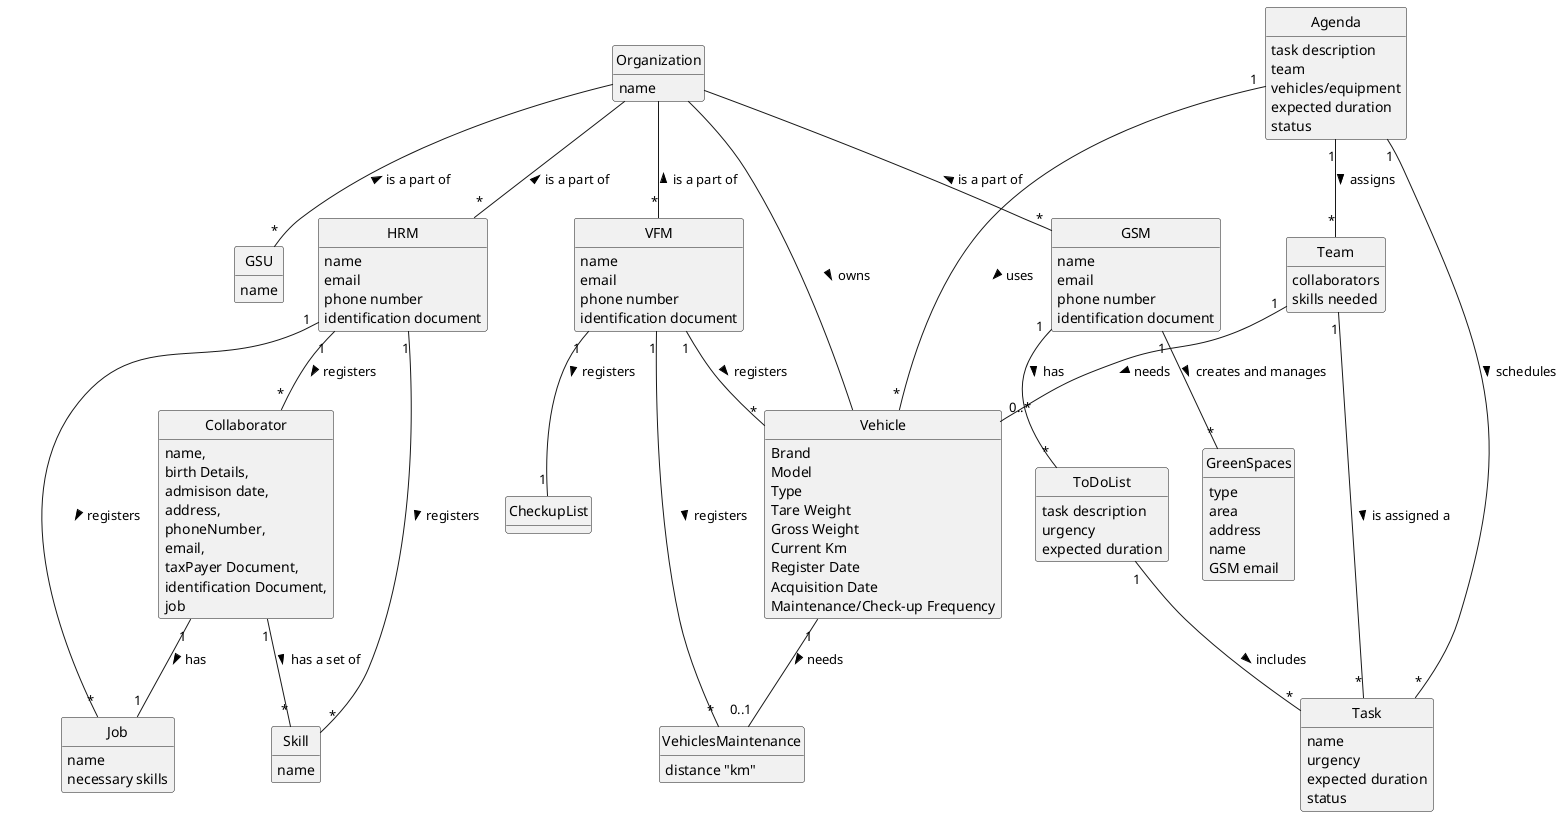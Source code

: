 @startuml
skinparam monochrome true
skinparam packageStyle rectangle
skinparam shadowing false
'skinparam linetype ortho
'left to right direction
skinparam classAttributeIconSize 0
hide circle
hide methods

'title Domain Model

'class Platform {
'  -description
'}
class Organization{
    name
}

class HRM{
    name
    email
    phone number
    identification document
}

class VFM{
    name
    email
    phone number
    identification document
}

class GSM{
    name
    email
    phone number
    identification document
}

class GSU{
    name
}


class Skill{
    name
}

class Job{
    name
    necessary skills
}

class Collaborator{
    name,
    birth Details,
    admisison date,
    address,
    phoneNumber,
    email,
    taxPayer Document,
    identification Document,
    job
}

class Team{
collaborators
skills needed
}

class GreenSpaces {
type
area
address
name
 GSM email
}

class Task{
    name
    urgency
    expected duration
    status
}

class Vehicle{
    Brand
    Model
    Type
    Tare Weight
    Gross Weight
    Current Km
    Register Date
    Acquisition Date
    Maintenance/Check-up Frequency
}

class VehiclesMaintenance{
    distance "km"
}


class ToDoList{
    task description
    urgency
    expected duration
}

class Agenda{
    task description
    team
    vehicles/equipment
    expected duration
    status
}

Organization -- "*" HRM : is a part of <
Organization -- "*" VFM : is a part of <
Organization -- "*" GSM : is a part of <
Organization -- "*" GSU : is a part of <
Organization -- Vehicle : owns >
HRM "1" -- "*" Skill : registers >
HRM "1" -- "*" Job : registers >
HRM "1" -- "*" Collaborator : registers >
Collaborator "1" -- "*" Skill : has a set of >
Collaborator "1" -- "1" Job : has >
Team "1" -- "*" Task : is assigned a >
VFM "1" -- "*" Vehicle : registers >
VFM "1" -- "*" "VehiclesMaintenance" : registers >
Vehicle "1" -- "0..1" "VehiclesMaintenance" : needs >
VFM "1" -- "1" CheckupList : registers >
Team "1" -- "0..*" Vehicle : needs >
GSM "1" -- "*" ToDoList : has >
GSM "1" -- "*" GreenSpaces : creates and manages >
ToDoList "1" -- "*" Task : includes >
Agenda "1" -- "*" Task : schedules >
Agenda "1" -- "*" Team : assigns >
Agenda "1" -- "*" Vehicle : uses >

@enduml
